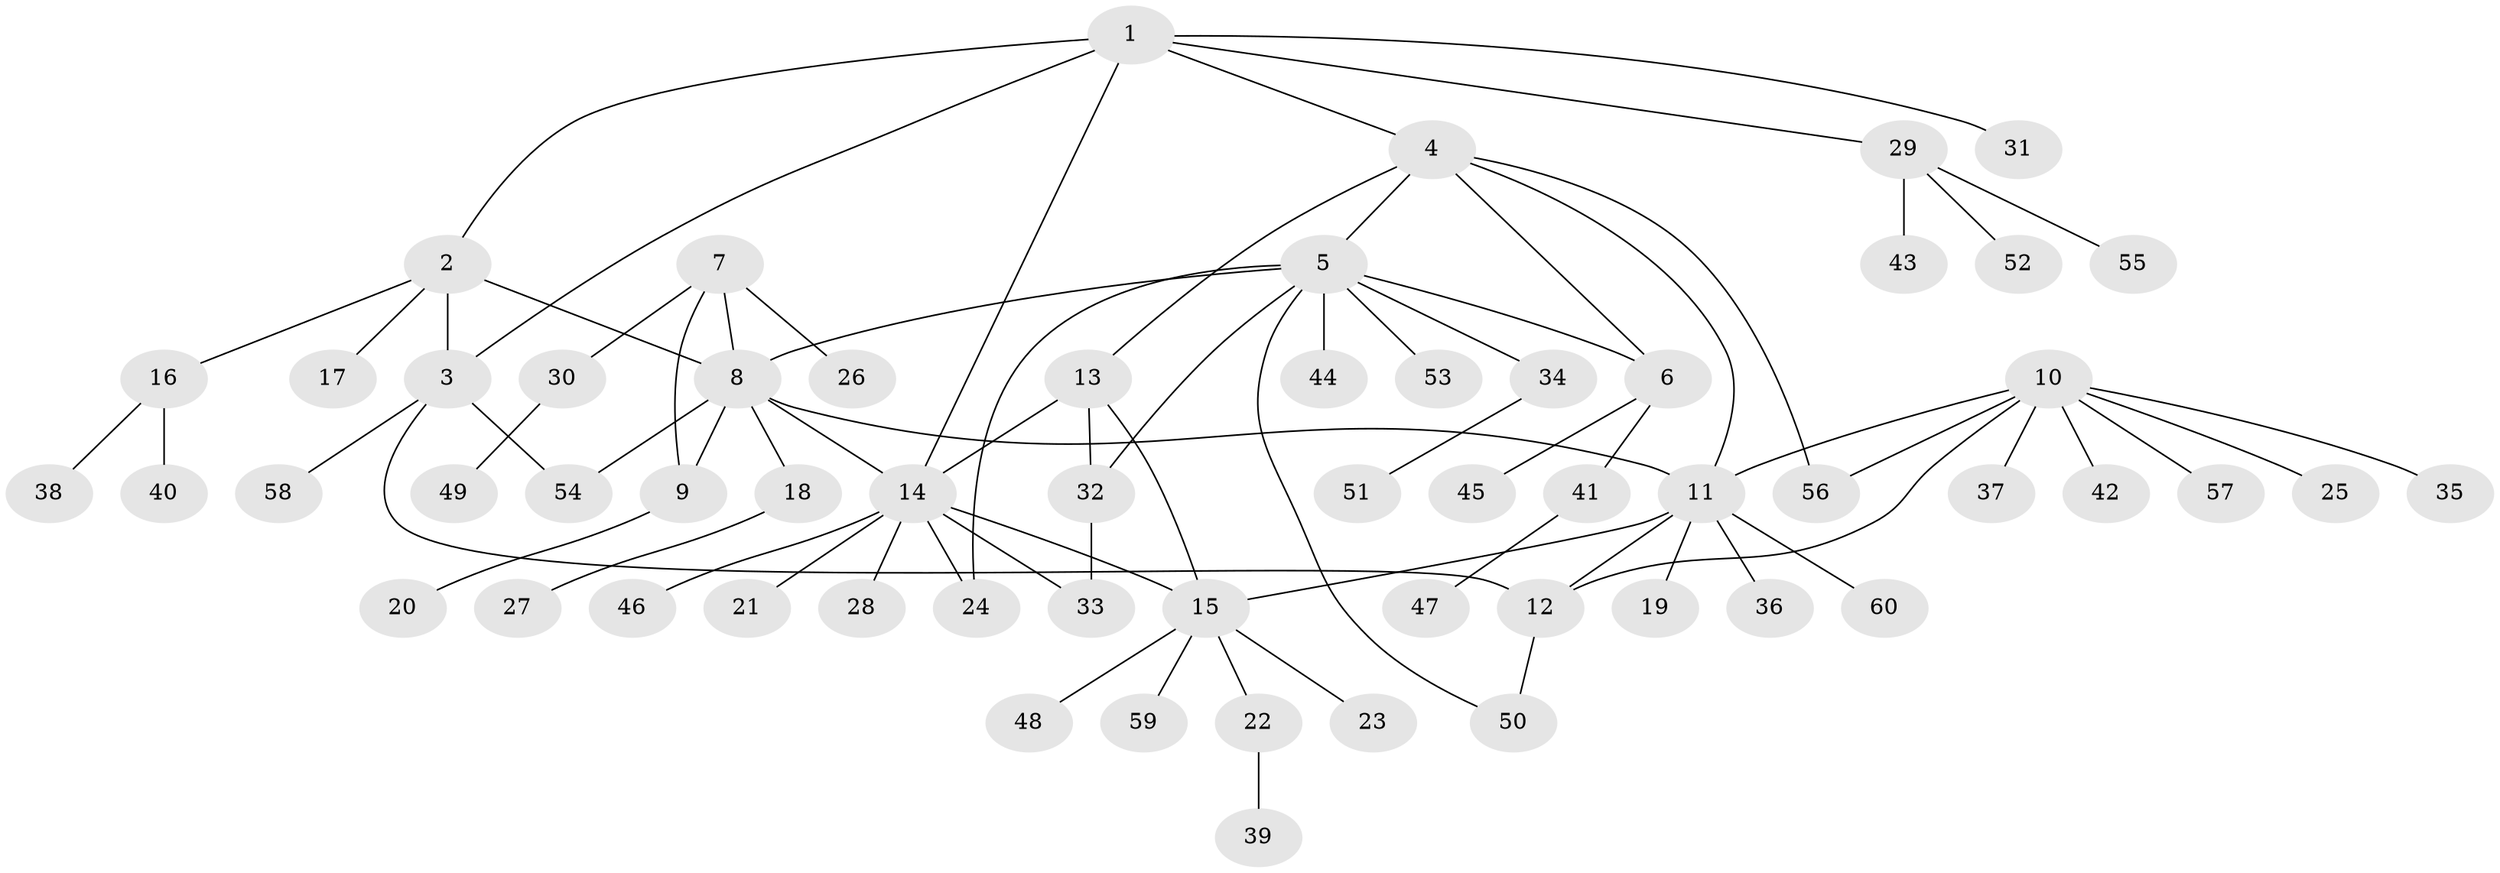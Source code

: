 // coarse degree distribution, {1: 0.8333333333333334, 8: 0.06666666666666667, 2: 0.03333333333333333, 10: 0.03333333333333333, 7: 0.03333333333333333}
// Generated by graph-tools (version 1.1) at 2025/58/03/04/25 21:58:37]
// undirected, 60 vertices, 76 edges
graph export_dot {
graph [start="1"]
  node [color=gray90,style=filled];
  1;
  2;
  3;
  4;
  5;
  6;
  7;
  8;
  9;
  10;
  11;
  12;
  13;
  14;
  15;
  16;
  17;
  18;
  19;
  20;
  21;
  22;
  23;
  24;
  25;
  26;
  27;
  28;
  29;
  30;
  31;
  32;
  33;
  34;
  35;
  36;
  37;
  38;
  39;
  40;
  41;
  42;
  43;
  44;
  45;
  46;
  47;
  48;
  49;
  50;
  51;
  52;
  53;
  54;
  55;
  56;
  57;
  58;
  59;
  60;
  1 -- 2;
  1 -- 3;
  1 -- 4;
  1 -- 14;
  1 -- 29;
  1 -- 31;
  2 -- 3;
  2 -- 8;
  2 -- 16;
  2 -- 17;
  3 -- 12;
  3 -- 54;
  3 -- 58;
  4 -- 5;
  4 -- 6;
  4 -- 11;
  4 -- 13;
  4 -- 56;
  5 -- 6;
  5 -- 8;
  5 -- 24;
  5 -- 32;
  5 -- 34;
  5 -- 44;
  5 -- 50;
  5 -- 53;
  6 -- 41;
  6 -- 45;
  7 -- 8;
  7 -- 9;
  7 -- 26;
  7 -- 30;
  8 -- 9;
  8 -- 11;
  8 -- 14;
  8 -- 18;
  8 -- 54;
  9 -- 20;
  10 -- 11;
  10 -- 12;
  10 -- 25;
  10 -- 35;
  10 -- 37;
  10 -- 42;
  10 -- 56;
  10 -- 57;
  11 -- 12;
  11 -- 15;
  11 -- 19;
  11 -- 36;
  11 -- 60;
  12 -- 50;
  13 -- 14;
  13 -- 15;
  13 -- 32;
  14 -- 15;
  14 -- 21;
  14 -- 24;
  14 -- 28;
  14 -- 33;
  14 -- 46;
  15 -- 22;
  15 -- 23;
  15 -- 48;
  15 -- 59;
  16 -- 38;
  16 -- 40;
  18 -- 27;
  22 -- 39;
  29 -- 43;
  29 -- 52;
  29 -- 55;
  30 -- 49;
  32 -- 33;
  34 -- 51;
  41 -- 47;
}
